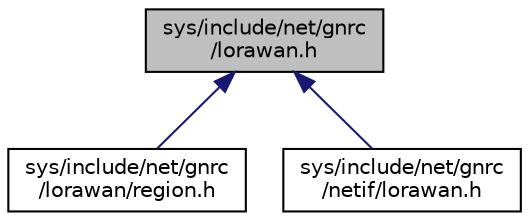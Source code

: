 digraph "sys/include/net/gnrc/lorawan.h"
{
 // LATEX_PDF_SIZE
  edge [fontname="Helvetica",fontsize="10",labelfontname="Helvetica",labelfontsize="10"];
  node [fontname="Helvetica",fontsize="10",shape=record];
  Node1 [label="sys/include/net/gnrc\l/lorawan.h",height=0.2,width=0.4,color="black", fillcolor="grey75", style="filled", fontcolor="black",tooltip="GNRC LoRaWAN API definition."];
  Node1 -> Node2 [dir="back",color="midnightblue",fontsize="10",style="solid",fontname="Helvetica"];
  Node2 [label="sys/include/net/gnrc\l/lorawan/region.h",height=0.2,width=0.4,color="black", fillcolor="white", style="filled",URL="$region_8h.html",tooltip="GNRC LoRaWAN region specific functions."];
  Node1 -> Node3 [dir="back",color="midnightblue",fontsize="10",style="solid",fontname="Helvetica"];
  Node3 [label="sys/include/net/gnrc\l/netif/lorawan.h",height=0.2,width=0.4,color="black", fillcolor="white", style="filled",URL="$netif_2lorawan_8h.html",tooltip="LoRaWAN adaption for Network interface API."];
}

